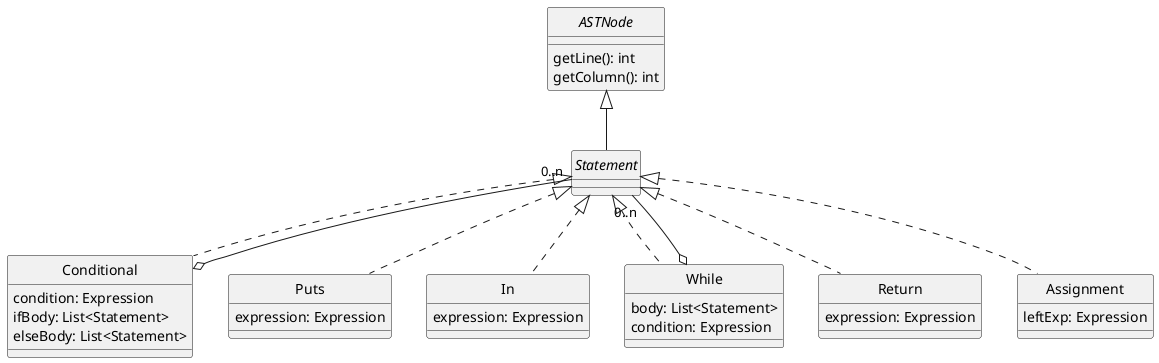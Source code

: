 @startuml Statements
skinparam style strictuml
skinparam monochrome true


interface ASTNode {
    getLine(): int
    getColumn(): int
}

interface Statement

class Conditional {
    condition: Expression
    ifBody: List<Statement>
    elseBody: List<Statement>
}

class Puts {
    expression: Expression
}

class In {
    expression: Expression
}

class While {
    body: List<Statement>
    condition: Expression
}

class Return {
    expression: Expression
}

class Assignment {
    leftExp: Expression

}

ASTNode <|-- Statement
Statement <|.. Conditional
Statement <|.. In
Statement <|.. While
Statement <|.. Return
Statement <|.. Assignment
Statement <|.. Puts
Conditional o-- "0..n" Statement
While o-- "0..n" Statement


@enduml
